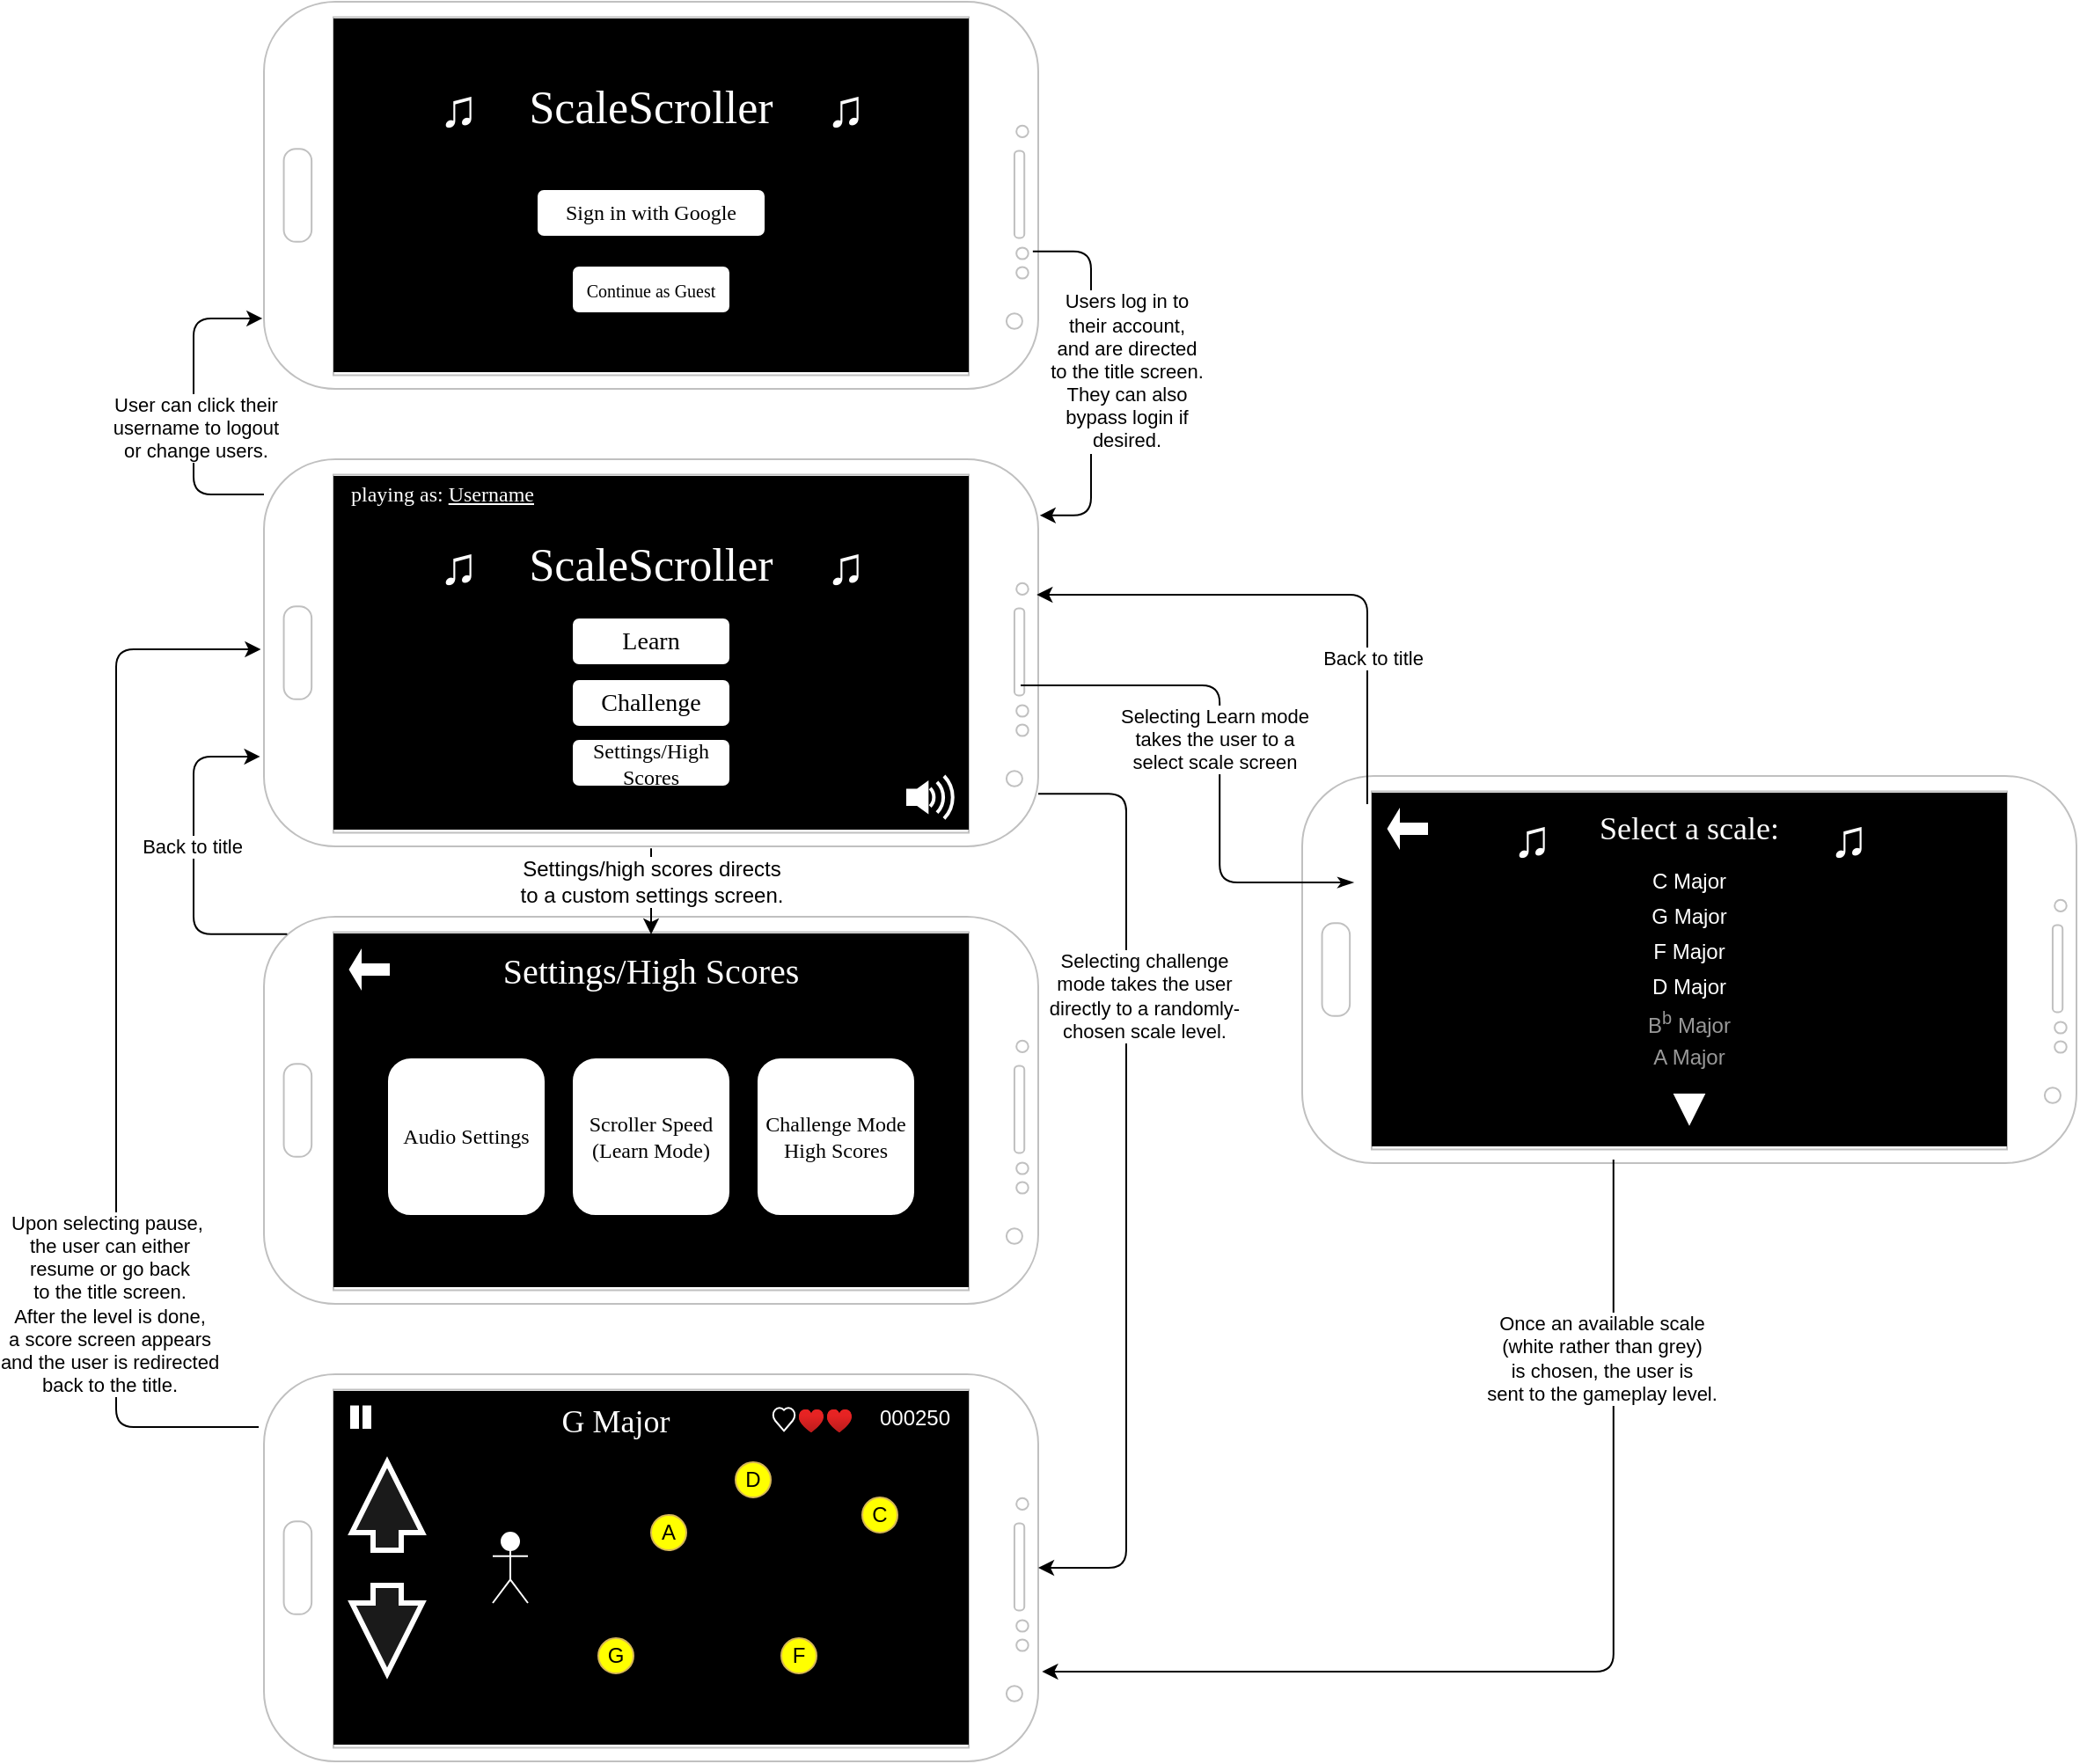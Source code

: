 <mxfile version="13.9.0" type="device"><diagram id="0OVlPYoQBOoQEo0D64S6" name="Page-1"><mxGraphModel dx="460" dy="752" grid="1" gridSize="10" guides="1" tooltips="1" connect="1" arrows="1" fold="1" page="1" pageScale="1" pageWidth="850" pageHeight="1100" math="0" shadow="0"><root><mxCell id="0"/><mxCell id="1" parent="0"/><mxCell id="xfNuSFFdNx6RBjtULfGW-15" value="" style="group" parent="1" vertex="1" connectable="0"><mxGeometry x="180" y="280" width="440" height="220" as="geometry"/></mxCell><mxCell id="xfNuSFFdNx6RBjtULfGW-1" value="" style="verticalLabelPosition=bottom;verticalAlign=top;html=1;shadow=0;dashed=0;strokeWidth=1;shape=mxgraph.android.phone2;strokeColor=#c0c0c0;direction=south;" parent="xfNuSFFdNx6RBjtULfGW-15" vertex="1"><mxGeometry width="440" height="220" as="geometry"/></mxCell><mxCell id="xfNuSFFdNx6RBjtULfGW-3" value="" style="rounded=0;whiteSpace=wrap;html=1;fillColor=#000000;" parent="xfNuSFFdNx6RBjtULfGW-15" vertex="1"><mxGeometry x="40" y="10" width="360" height="200" as="geometry"/></mxCell><mxCell id="xfNuSFFdNx6RBjtULfGW-4" value="&lt;font style=&quot;font-size: 26px&quot; color=&quot;#ffffff&quot; face=&quot;Georgia&quot;&gt;ScaleScroller&lt;/font&gt;" style="text;html=1;align=center;verticalAlign=middle;whiteSpace=wrap;rounded=0;" parent="xfNuSFFdNx6RBjtULfGW-15" vertex="1"><mxGeometry x="140" y="40" width="160" height="40" as="geometry"/></mxCell><mxCell id="xfNuSFFdNx6RBjtULfGW-6" value="&lt;font style=&quot;font-size: 30px&quot;&gt;♫&lt;/font&gt;" style="text;html=1;align=center;verticalAlign=middle;resizable=0;points=[];autosize=1;fontColor=#FFFFFF;" parent="xfNuSFFdNx6RBjtULfGW-15" vertex="1"><mxGeometry x="90" y="45" width="40" height="30" as="geometry"/></mxCell><mxCell id="xfNuSFFdNx6RBjtULfGW-7" value="&lt;font style=&quot;font-size: 30px&quot;&gt;♫&lt;/font&gt;" style="text;html=1;align=center;verticalAlign=middle;resizable=0;points=[];autosize=1;fontColor=#FFFFFF;" parent="xfNuSFFdNx6RBjtULfGW-15" vertex="1"><mxGeometry x="310" y="45" width="40" height="30" as="geometry"/></mxCell><mxCell id="xfNuSFFdNx6RBjtULfGW-8" value="" style="rounded=1;whiteSpace=wrap;html=1;" parent="xfNuSFFdNx6RBjtULfGW-15" vertex="1"><mxGeometry x="175" y="90" width="90" height="27" as="geometry"/></mxCell><mxCell id="xfNuSFFdNx6RBjtULfGW-9" value="" style="rounded=1;whiteSpace=wrap;html=1;" parent="xfNuSFFdNx6RBjtULfGW-15" vertex="1"><mxGeometry x="175" y="125" width="90" height="27" as="geometry"/></mxCell><mxCell id="xfNuSFFdNx6RBjtULfGW-10" value="" style="rounded=1;whiteSpace=wrap;html=1;" parent="xfNuSFFdNx6RBjtULfGW-15" vertex="1"><mxGeometry x="175" y="159" width="90" height="27" as="geometry"/></mxCell><mxCell id="xfNuSFFdNx6RBjtULfGW-11" value="&lt;font style=&quot;font-size: 14px&quot; face=&quot;Georgia&quot;&gt;Learn&lt;/font&gt;" style="text;html=1;strokeColor=none;fillColor=none;align=center;verticalAlign=middle;whiteSpace=wrap;rounded=0;" parent="xfNuSFFdNx6RBjtULfGW-15" vertex="1"><mxGeometry x="170" y="93.5" width="100" height="20" as="geometry"/></mxCell><mxCell id="xfNuSFFdNx6RBjtULfGW-12" value="&lt;font style=&quot;font-size: 14px&quot; face=&quot;Georgia&quot;&gt;Challenge&lt;/font&gt;" style="text;html=1;strokeColor=none;fillColor=none;align=center;verticalAlign=middle;whiteSpace=wrap;rounded=0;" parent="xfNuSFFdNx6RBjtULfGW-15" vertex="1"><mxGeometry x="170" y="128.5" width="100" height="20" as="geometry"/></mxCell><mxCell id="xfNuSFFdNx6RBjtULfGW-13" value="&lt;font style=&quot;font-size: 12px&quot; face=&quot;Georgia&quot;&gt;Settings/High Scores&lt;/font&gt;" style="text;html=1;strokeColor=none;fillColor=none;align=center;verticalAlign=middle;whiteSpace=wrap;rounded=0;" parent="xfNuSFFdNx6RBjtULfGW-15" vertex="1"><mxGeometry x="170" y="162.5" width="100" height="20" as="geometry"/></mxCell><mxCell id="xfNuSFFdNx6RBjtULfGW-14" value="" style="html=1;verticalLabelPosition=bottom;align=center;labelBackgroundColor=#ffffff;verticalAlign=top;strokeWidth=2;shadow=0;dashed=0;shape=mxgraph.ios7.icons.volume_2;pointerEvents=1;fontColor=#FFFFFF;fillColor=#FFFFFF;strokeColor=#FFFFFF;" parent="xfNuSFFdNx6RBjtULfGW-15" vertex="1"><mxGeometry x="366" y="180" width="27" height="24.2" as="geometry"/></mxCell><mxCell id="xfNuSFFdNx6RBjtULfGW-140" value="&lt;font face=&quot;Georgia&quot;&gt;playing as: &lt;u&gt;Username&lt;/u&gt;&lt;/font&gt;" style="text;html=1;align=center;verticalAlign=middle;resizable=0;points=[];autosize=1;fontColor=#FFFFFF;" parent="xfNuSFFdNx6RBjtULfGW-15" vertex="1"><mxGeometry x="36" y="10" width="130" height="20" as="geometry"/></mxCell><mxCell id="xfNuSFFdNx6RBjtULfGW-17" value="" style="group" parent="1" vertex="1" connectable="0"><mxGeometry x="180" y="540" width="440" height="338" as="geometry"/></mxCell><mxCell id="xfNuSFFdNx6RBjtULfGW-144" value="" style="group" parent="xfNuSFFdNx6RBjtULfGW-17" vertex="1" connectable="0"><mxGeometry width="440" height="220" as="geometry"/></mxCell><mxCell id="xfNuSFFdNx6RBjtULfGW-18" value="" style="verticalLabelPosition=bottom;verticalAlign=top;html=1;shadow=0;dashed=0;strokeWidth=1;shape=mxgraph.android.phone2;strokeColor=#c0c0c0;direction=south;" parent="xfNuSFFdNx6RBjtULfGW-144" vertex="1"><mxGeometry width="440" height="220" as="geometry"/></mxCell><mxCell id="xfNuSFFdNx6RBjtULfGW-19" value="" style="rounded=0;whiteSpace=wrap;html=1;fillColor=#000000;" parent="xfNuSFFdNx6RBjtULfGW-144" vertex="1"><mxGeometry x="40" y="10" width="360" height="200" as="geometry"/></mxCell><mxCell id="xfNuSFFdNx6RBjtULfGW-20" value="&lt;font style=&quot;font-size: 20px&quot; color=&quot;#ffffff&quot; face=&quot;Georgia&quot;&gt;Settings/High Scores&lt;/font&gt;" style="text;html=1;align=center;verticalAlign=middle;whiteSpace=wrap;rounded=0;" parent="xfNuSFFdNx6RBjtULfGW-144" vertex="1"><mxGeometry x="125" y="10" width="190" height="40" as="geometry"/></mxCell><mxCell id="xfNuSFFdNx6RBjtULfGW-23" value="&lt;font face=&quot;Georgia&quot;&gt;Audio Settings&lt;/font&gt;" style="rounded=1;whiteSpace=wrap;html=1;" parent="xfNuSFFdNx6RBjtULfGW-144" vertex="1"><mxGeometry x="70" y="80" width="90" height="90" as="geometry"/></mxCell><mxCell id="xfNuSFFdNx6RBjtULfGW-36" value="&lt;span&gt;&lt;font face=&quot;Georgia&quot;&gt;Challenge Mode High Scores&lt;/font&gt;&lt;/span&gt;" style="rounded=1;whiteSpace=wrap;html=1;" parent="xfNuSFFdNx6RBjtULfGW-144" vertex="1"><mxGeometry x="280" y="80" width="90" height="90" as="geometry"/></mxCell><mxCell id="xfNuSFFdNx6RBjtULfGW-35" value="&lt;font face=&quot;Georgia&quot;&gt;Scroller Speed&lt;br&gt;(Learn Mode)&lt;/font&gt;" style="rounded=1;whiteSpace=wrap;html=1;" parent="xfNuSFFdNx6RBjtULfGW-144" vertex="1"><mxGeometry x="175" y="80" width="90" height="90" as="geometry"/></mxCell><mxCell id="xfNuSFFdNx6RBjtULfGW-141" value="" style="shape=singleArrow;direction=west;whiteSpace=wrap;html=1;sketch=0;strokeColor=#FFFFFF;strokeWidth=3;fillColor=#ffffff;fontColor=#FFFFFF;" parent="xfNuSFFdNx6RBjtULfGW-144" vertex="1"><mxGeometry x="50" y="23.36" width="20" height="13.28" as="geometry"/></mxCell><mxCell id="xfNuSFFdNx6RBjtULfGW-37" value="" style="group" parent="1" vertex="1" connectable="0"><mxGeometry x="180" y="800" width="440" height="220" as="geometry"/></mxCell><mxCell id="xfNuSFFdNx6RBjtULfGW-38" value="" style="verticalLabelPosition=bottom;verticalAlign=top;html=1;shadow=0;dashed=0;strokeWidth=1;shape=mxgraph.android.phone2;strokeColor=#c0c0c0;direction=south;" parent="xfNuSFFdNx6RBjtULfGW-37" vertex="1"><mxGeometry width="440" height="220" as="geometry"/></mxCell><mxCell id="xfNuSFFdNx6RBjtULfGW-39" value="" style="rounded=0;whiteSpace=wrap;html=1;fillColor=#000000;" parent="xfNuSFFdNx6RBjtULfGW-37" vertex="1"><mxGeometry x="40" y="10" width="360" height="200" as="geometry"/></mxCell><mxCell id="xfNuSFFdNx6RBjtULfGW-50" value="Actor" style="shape=umlActor;verticalLabelPosition=bottom;verticalAlign=top;html=1;outlineConnect=0;textOpacity=0;strokeColor=#FFFFFF;" parent="xfNuSFFdNx6RBjtULfGW-37" vertex="1"><mxGeometry x="130" y="90" width="20" height="40" as="geometry"/></mxCell><mxCell id="xfNuSFFdNx6RBjtULfGW-51" value="" style="html=1;shadow=0;dashed=0;align=center;verticalAlign=middle;shape=mxgraph.arrows2.arrow;dy=0.6;dx=40;direction=north;notch=0;fillColor=#1A1A1A;strokeColor=#FFFFFF;strokeWidth=3;" parent="xfNuSFFdNx6RBjtULfGW-37" vertex="1"><mxGeometry x="50" y="50" width="40" height="50" as="geometry"/></mxCell><mxCell id="xfNuSFFdNx6RBjtULfGW-52" value="" style="html=1;shadow=0;dashed=0;align=center;verticalAlign=middle;shape=mxgraph.arrows2.arrow;dy=0.6;dx=40;direction=south;notch=0;fillColor=#1A1A1A;strokeColor=#FFFFFF;strokeWidth=3;" parent="xfNuSFFdNx6RBjtULfGW-37" vertex="1"><mxGeometry x="50" y="120" width="40" height="50" as="geometry"/></mxCell><mxCell id="xfNuSFFdNx6RBjtULfGW-81" value="" style="shape=image;html=1;verticalAlign=top;verticalLabelPosition=bottom;labelBackgroundColor=#ffffff;imageAspect=0;aspect=fixed;image=https://cdn3.iconfinder.com/data/icons/49handdrawing/128x128/hint.png;sketch=0;strokeColor=#FFFFFF;strokeWidth=3;fillColor=#FFFFFF;fontColor=#FFFFFF;" parent="xfNuSFFdNx6RBjtULfGW-37" vertex="1"><mxGeometry x="130" y="70" width="30" height="30" as="geometry"/></mxCell><mxCell id="xfNuSFFdNx6RBjtULfGW-114" value="&lt;font style=&quot;font-size: 18px&quot; face=&quot;Georgia&quot; color=&quot;#ffffff&quot;&gt;G Major&lt;/font&gt;" style="text;html=1;strokeColor=none;fillColor=none;align=center;verticalAlign=middle;whiteSpace=wrap;rounded=0;" parent="xfNuSFFdNx6RBjtULfGW-37" vertex="1"><mxGeometry x="160" y="16.72" width="80" height="20" as="geometry"/></mxCell><mxCell id="xfNuSFFdNx6RBjtULfGW-115" value="" style="aspect=fixed;html=1;points=[];align=center;image;fontSize=12;image=img/lib/azure2/general/Heart.svg;fillColor=#000000;" parent="xfNuSFFdNx6RBjtULfGW-37" vertex="1"><mxGeometry x="320" y="20" width="14" height="13.13" as="geometry"/></mxCell><mxCell id="xfNuSFFdNx6RBjtULfGW-116" value="" style="aspect=fixed;html=1;points=[];align=center;image;fontSize=12;image=img/lib/azure2/general/Heart.svg;fillColor=#000000;" parent="xfNuSFFdNx6RBjtULfGW-37" vertex="1"><mxGeometry x="304" y="20" width="14" height="13.13" as="geometry"/></mxCell><mxCell id="xfNuSFFdNx6RBjtULfGW-117" value="" style="verticalLabelPosition=bottom;verticalAlign=top;html=1;shape=mxgraph.basic.heart;strokeColor=#FFFFFF;fillColor=#000000;" parent="xfNuSFFdNx6RBjtULfGW-37" vertex="1"><mxGeometry x="289" y="18.72" width="13" height="13.43" as="geometry"/></mxCell><mxCell id="xfNuSFFdNx6RBjtULfGW-118" value="000250" style="text;html=1;strokeColor=none;align=center;verticalAlign=middle;whiteSpace=wrap;rounded=0;fontColor=#FFFFFF;" parent="xfNuSFFdNx6RBjtULfGW-37" vertex="1"><mxGeometry x="350" y="15.43" width="40" height="20" as="geometry"/></mxCell><mxCell id="xfNuSFFdNx6RBjtULfGW-120" value="" style="ellipse;whiteSpace=wrap;html=1;aspect=fixed;strokeColor=#d6b656;fillColor=#FFFF00;" parent="xfNuSFFdNx6RBjtULfGW-37" vertex="1"><mxGeometry x="220" y="80" width="20" height="20" as="geometry"/></mxCell><mxCell id="xfNuSFFdNx6RBjtULfGW-121" value="" style="ellipse;whiteSpace=wrap;html=1;aspect=fixed;strokeColor=#d6b656;fillColor=#FFFF00;" parent="xfNuSFFdNx6RBjtULfGW-37" vertex="1"><mxGeometry x="268" y="50" width="20" height="20" as="geometry"/></mxCell><mxCell id="xfNuSFFdNx6RBjtULfGW-122" value="" style="ellipse;whiteSpace=wrap;html=1;aspect=fixed;strokeColor=#d6b656;fillColor=#FFFF00;" parent="xfNuSFFdNx6RBjtULfGW-37" vertex="1"><mxGeometry x="190" y="150" width="20" height="20" as="geometry"/></mxCell><mxCell id="xfNuSFFdNx6RBjtULfGW-123" value="" style="ellipse;whiteSpace=wrap;html=1;aspect=fixed;strokeColor=#d6b656;fillColor=#FFFF00;" parent="xfNuSFFdNx6RBjtULfGW-37" vertex="1"><mxGeometry x="294" y="150" width="20" height="20" as="geometry"/></mxCell><mxCell id="xfNuSFFdNx6RBjtULfGW-124" value="" style="ellipse;whiteSpace=wrap;html=1;aspect=fixed;strokeColor=#d6b656;fillColor=#FFFF00;" parent="xfNuSFFdNx6RBjtULfGW-37" vertex="1"><mxGeometry x="340" y="70" width="20" height="20" as="geometry"/></mxCell><mxCell id="xfNuSFFdNx6RBjtULfGW-125" value="G" style="text;html=1;strokeColor=none;fillColor=none;align=center;verticalAlign=middle;whiteSpace=wrap;rounded=0;" parent="xfNuSFFdNx6RBjtULfGW-37" vertex="1"><mxGeometry x="190" y="150" width="20" height="20" as="geometry"/></mxCell><mxCell id="xfNuSFFdNx6RBjtULfGW-126" value="C" style="text;html=1;strokeColor=none;fillColor=none;align=center;verticalAlign=middle;whiteSpace=wrap;rounded=0;" parent="xfNuSFFdNx6RBjtULfGW-37" vertex="1"><mxGeometry x="340" y="70" width="20" height="20" as="geometry"/></mxCell><mxCell id="xfNuSFFdNx6RBjtULfGW-127" value="D" style="text;html=1;strokeColor=none;fillColor=none;align=center;verticalAlign=middle;whiteSpace=wrap;rounded=0;" parent="xfNuSFFdNx6RBjtULfGW-37" vertex="1"><mxGeometry x="268" y="50" width="20" height="20" as="geometry"/></mxCell><mxCell id="xfNuSFFdNx6RBjtULfGW-128" value="A" style="text;html=1;strokeColor=none;fillColor=none;align=center;verticalAlign=middle;whiteSpace=wrap;rounded=0;" parent="xfNuSFFdNx6RBjtULfGW-37" vertex="1"><mxGeometry x="220" y="80" width="20" height="20" as="geometry"/></mxCell><mxCell id="xfNuSFFdNx6RBjtULfGW-129" value="F" style="text;html=1;strokeColor=none;fillColor=none;align=center;verticalAlign=middle;whiteSpace=wrap;rounded=0;" parent="xfNuSFFdNx6RBjtULfGW-37" vertex="1"><mxGeometry x="294" y="150" width="20" height="20" as="geometry"/></mxCell><mxCell id="xfNuSFFdNx6RBjtULfGW-143" value="" style="html=1;verticalLabelPosition=bottom;align=center;labelBackgroundColor=#ffffff;verticalAlign=top;strokeWidth=2;shadow=0;dashed=0;shape=mxgraph.ios7.icons.pause;pointerEvents=1;sketch=0;fillColor=#ffffff;fontColor=#FFFFFF;strokeColor=#FFFFFF;" parent="xfNuSFFdNx6RBjtULfGW-37" vertex="1"><mxGeometry x="50" y="18.72" width="10" height="11.28" as="geometry"/></mxCell><mxCell id="xfNuSFFdNx6RBjtULfGW-145" value="" style="group" parent="1" vertex="1" connectable="0"><mxGeometry x="180" y="20" width="440" height="220" as="geometry"/></mxCell><mxCell id="xfNuSFFdNx6RBjtULfGW-146" value="" style="verticalLabelPosition=bottom;verticalAlign=top;html=1;shadow=0;dashed=0;strokeWidth=1;shape=mxgraph.android.phone2;strokeColor=#c0c0c0;direction=south;" parent="xfNuSFFdNx6RBjtULfGW-145" vertex="1"><mxGeometry width="440" height="220" as="geometry"/></mxCell><mxCell id="xfNuSFFdNx6RBjtULfGW-159" value="" style="group" parent="xfNuSFFdNx6RBjtULfGW-145" vertex="1" connectable="0"><mxGeometry x="40" y="10" width="360" height="200" as="geometry"/></mxCell><mxCell id="xfNuSFFdNx6RBjtULfGW-147" value="" style="rounded=0;whiteSpace=wrap;html=1;fillColor=#000000;" parent="xfNuSFFdNx6RBjtULfGW-159" vertex="1"><mxGeometry width="360" height="200" as="geometry"/></mxCell><mxCell id="xfNuSFFdNx6RBjtULfGW-148" value="&lt;font style=&quot;font-size: 26px&quot; color=&quot;#ffffff&quot; face=&quot;Georgia&quot;&gt;ScaleScroller&lt;/font&gt;" style="text;html=1;align=center;verticalAlign=middle;whiteSpace=wrap;rounded=0;" parent="xfNuSFFdNx6RBjtULfGW-159" vertex="1"><mxGeometry x="100" y="30" width="160" height="40" as="geometry"/></mxCell><mxCell id="xfNuSFFdNx6RBjtULfGW-149" value="&lt;font style=&quot;font-size: 30px&quot;&gt;♫&lt;/font&gt;" style="text;html=1;align=center;verticalAlign=middle;resizable=0;points=[];autosize=1;fontColor=#FFFFFF;" parent="xfNuSFFdNx6RBjtULfGW-159" vertex="1"><mxGeometry x="50" y="35" width="40" height="30" as="geometry"/></mxCell><mxCell id="xfNuSFFdNx6RBjtULfGW-150" value="&lt;font style=&quot;font-size: 30px&quot;&gt;♫&lt;/font&gt;" style="text;html=1;align=center;verticalAlign=middle;resizable=0;points=[];autosize=1;fontColor=#FFFFFF;" parent="xfNuSFFdNx6RBjtULfGW-159" vertex="1"><mxGeometry x="270" y="35" width="40" height="30" as="geometry"/></mxCell><mxCell id="xfNuSFFdNx6RBjtULfGW-153" value="" style="rounded=1;whiteSpace=wrap;html=1;" parent="xfNuSFFdNx6RBjtULfGW-159" vertex="1"><mxGeometry x="115" y="96.5" width="130" height="27" as="geometry"/></mxCell><mxCell id="xfNuSFFdNx6RBjtULfGW-156" value="&lt;font style=&quot;font-size: 12px&quot; face=&quot;Georgia&quot;&gt;Sign in with Google&lt;/font&gt;" style="text;html=1;strokeColor=none;fillColor=none;align=center;verticalAlign=middle;whiteSpace=wrap;rounded=0;" parent="xfNuSFFdNx6RBjtULfGW-159" vertex="1"><mxGeometry x="125" y="100" width="110" height="20" as="geometry"/></mxCell><mxCell id="TrDLeC0WdqbpXyEEA1RU-10" value="" style="rounded=1;whiteSpace=wrap;html=1;" vertex="1" parent="xfNuSFFdNx6RBjtULfGW-159"><mxGeometry x="135" y="140" width="90" height="27" as="geometry"/></mxCell><mxCell id="TrDLeC0WdqbpXyEEA1RU-11" value="&lt;font style=&quot;font-size: 10px&quot; face=&quot;Georgia&quot;&gt;Continue as Guest&lt;/font&gt;" style="text;html=1;strokeColor=none;fillColor=none;align=center;verticalAlign=middle;whiteSpace=wrap;rounded=0;" vertex="1" parent="xfNuSFFdNx6RBjtULfGW-159"><mxGeometry x="130" y="143.5" width="100" height="20" as="geometry"/></mxCell><mxCell id="xfNuSFFdNx6RBjtULfGW-160" value="" style="edgeStyle=orthogonalEdgeStyle;fontSize=12;html=1;endArrow=classic;endFill=1;exitX=0.645;exitY=0.007;exitDx=0;exitDy=0;exitPerimeter=0;entryX=0.145;entryY=-0.002;entryDx=0;entryDy=0;entryPerimeter=0;" parent="1" source="xfNuSFFdNx6RBjtULfGW-146" target="xfNuSFFdNx6RBjtULfGW-1" edge="1"><mxGeometry width="100" height="100" relative="1" as="geometry"><mxPoint x="630" y="220" as="sourcePoint"/><mxPoint x="690" y="130" as="targetPoint"/><Array as="points"><mxPoint x="650" y="162"/><mxPoint x="650" y="312"/></Array></mxGeometry></mxCell><mxCell id="xfNuSFFdNx6RBjtULfGW-163" value="&lt;font color=&quot;#000000&quot;&gt;Users log in to&lt;br&gt;their account,&lt;br&gt;and are directed&lt;br&gt;to the title screen.&lt;br&gt;They can also&lt;br&gt;bypass login if&lt;br&gt;desired.&lt;br&gt;&lt;/font&gt;" style="edgeLabel;html=1;align=center;verticalAlign=middle;resizable=0;points=[];fontColor=#FFFFFF;" parent="xfNuSFFdNx6RBjtULfGW-160" vertex="1" connectable="0"><mxGeometry x="-0.773" y="-20" relative="1" as="geometry"><mxPoint x="29.08" y="48.1" as="offset"/></mxGeometry></mxCell><mxCell id="xfNuSFFdNx6RBjtULfGW-165" value="" style="fontSize=12;html=1;endArrow=none;endFill=0;entryX=0.045;entryY=0.97;entryDx=0;entryDy=0;entryPerimeter=0;edgeStyle=orthogonalEdgeStyle;exitX=0.768;exitY=1.005;exitDx=0;exitDy=0;exitPerimeter=0;startArrow=classic;startFill=1;" parent="1" source="xfNuSFFdNx6RBjtULfGW-1" target="xfNuSFFdNx6RBjtULfGW-18" edge="1"><mxGeometry width="100" height="100" relative="1" as="geometry"><mxPoint x="140" y="450" as="sourcePoint"/><mxPoint x="270" y="570" as="targetPoint"/><Array as="points"><mxPoint x="140" y="449"/><mxPoint x="140" y="550"/></Array></mxGeometry></mxCell><mxCell id="xfNuSFFdNx6RBjtULfGW-167" value="&lt;font color=&quot;#000000&quot;&gt;Back to title&lt;/font&gt;" style="edgeLabel;html=1;align=center;verticalAlign=middle;resizable=0;points=[];fontColor=#FFFFFF;" parent="xfNuSFFdNx6RBjtULfGW-165" vertex="1" connectable="0"><mxGeometry x="0.165" y="-1" relative="1" as="geometry"><mxPoint y="-23.2" as="offset"/></mxGeometry></mxCell><mxCell id="xfNuSFFdNx6RBjtULfGW-168" value="Settings/high scores directs&lt;br&gt;to a custom settings screen." style="fontSize=12;html=1;endArrow=none;endFill=0;entryX=1.005;entryY=0.5;entryDx=0;entryDy=0;entryPerimeter=0;exitX=0.5;exitY=0;exitDx=0;exitDy=0;startArrow=classic;startFill=1;" parent="1" source="xfNuSFFdNx6RBjtULfGW-20" target="xfNuSFFdNx6RBjtULfGW-1" edge="1"><mxGeometry x="0.227" width="100" height="100" relative="1" as="geometry"><mxPoint x="420" y="590" as="sourcePoint"/><mxPoint x="520" y="490" as="targetPoint"/><mxPoint as="offset"/></mxGeometry></mxCell><mxCell id="xfNuSFFdNx6RBjtULfGW-169" value="" style="edgeStyle=orthogonalEdgeStyle;fontSize=12;html=1;endArrow=none;endFill=0;exitX=0.491;exitY=0.995;exitDx=0;exitDy=0;exitPerimeter=0;startArrow=classic;startFill=1;" parent="1" edge="1"><mxGeometry width="100" height="100" relative="1" as="geometry"><mxPoint x="178.2" y="388.02" as="sourcePoint"/><mxPoint x="177" y="830" as="targetPoint"/><Array as="points"><mxPoint x="96" y="388"/><mxPoint x="96" y="830"/></Array></mxGeometry></mxCell><mxCell id="xfNuSFFdNx6RBjtULfGW-170" value="&lt;font color=&quot;#000000&quot;&gt;Upon selecting pause,&amp;nbsp;&lt;br&gt;the user can either&lt;br&gt;resume or go back&lt;br&gt;to the title screen.&lt;br&gt;After the level is done,&lt;br&gt;a score screen appears&lt;br&gt;and the user is redirected&lt;br&gt;back to the title.&lt;br&gt;&lt;/font&gt;" style="edgeLabel;html=1;align=center;verticalAlign=middle;resizable=0;points=[];fontColor=#FFFFFF;" parent="xfNuSFFdNx6RBjtULfGW-169" vertex="1" connectable="0"><mxGeometry x="0.577" y="-4" relative="1" as="geometry"><mxPoint y="-22.8" as="offset"/></mxGeometry></mxCell><mxCell id="9sz9XXo2eKdFtHF5-nZc-1" value="" style="fontSize=12;html=1;endArrow=none;endFill=0;entryX=0.091;entryY=1;entryDx=0;entryDy=0;entryPerimeter=0;exitX=0.818;exitY=1.002;exitDx=0;exitDy=0;exitPerimeter=0;edgeStyle=orthogonalEdgeStyle;startArrow=classic;startFill=1;" parent="1" source="xfNuSFFdNx6RBjtULfGW-146" target="xfNuSFFdNx6RBjtULfGW-1" edge="1"><mxGeometry width="100" height="100" relative="1" as="geometry"><mxPoint x="60" y="310" as="sourcePoint"/><mxPoint x="160" y="210" as="targetPoint"/><Array as="points"><mxPoint x="140" y="200"/><mxPoint x="140" y="300"/></Array></mxGeometry></mxCell><mxCell id="9sz9XXo2eKdFtHF5-nZc-2" value="User can click their&lt;br&gt;username to logout&lt;br&gt;or change users." style="edgeLabel;html=1;align=center;verticalAlign=middle;resizable=0;points=[];" parent="9sz9XXo2eKdFtHF5-nZc-1" vertex="1" connectable="0"><mxGeometry x="0.129" y="1" relative="1" as="geometry"><mxPoint as="offset"/></mxGeometry></mxCell><mxCell id="BvI99tYybX0NnMJR6K1L-1" value="" style="group" parent="1" vertex="1" connectable="0"><mxGeometry x="770" y="460" width="440" height="250" as="geometry"/></mxCell><mxCell id="BvI99tYybX0NnMJR6K1L-2" value="" style="verticalLabelPosition=bottom;verticalAlign=top;html=1;shadow=0;dashed=0;strokeWidth=1;shape=mxgraph.android.phone2;strokeColor=#c0c0c0;direction=south;" parent="BvI99tYybX0NnMJR6K1L-1" vertex="1"><mxGeometry width="440" height="220" as="geometry"/></mxCell><mxCell id="BvI99tYybX0NnMJR6K1L-3" value="" style="group" parent="BvI99tYybX0NnMJR6K1L-1" vertex="1" connectable="0"><mxGeometry x="40" y="10" width="360" height="240" as="geometry"/></mxCell><mxCell id="BvI99tYybX0NnMJR6K1L-4" value="" style="rounded=0;whiteSpace=wrap;html=1;fillColor=#000000;" parent="BvI99tYybX0NnMJR6K1L-3" vertex="1"><mxGeometry width="360" height="200" as="geometry"/></mxCell><mxCell id="BvI99tYybX0NnMJR6K1L-5" value="&lt;font style=&quot;font-size: 18px&quot; color=&quot;#ffffff&quot; face=&quot;Georgia&quot;&gt;Select a scale:&lt;/font&gt;" style="text;html=1;align=center;verticalAlign=middle;whiteSpace=wrap;rounded=0;" parent="BvI99tYybX0NnMJR6K1L-3" vertex="1"><mxGeometry x="100" width="160" height="40" as="geometry"/></mxCell><mxCell id="BvI99tYybX0NnMJR6K1L-10" value="&lt;font color=&quot;#ffffff&quot;&gt;C Major&lt;/font&gt;" style="text;html=1;strokeColor=none;fillColor=none;align=center;verticalAlign=middle;whiteSpace=wrap;rounded=0;" parent="BvI99tYybX0NnMJR6K1L-3" vertex="1"><mxGeometry x="150" y="40" width="60" height="20" as="geometry"/></mxCell><mxCell id="BvI99tYybX0NnMJR6K1L-12" value="&lt;font color=&quot;#999999&quot;&gt;A Major&lt;/font&gt;" style="text;html=1;strokeColor=none;fillColor=none;align=center;verticalAlign=middle;whiteSpace=wrap;rounded=0;" parent="BvI99tYybX0NnMJR6K1L-3" vertex="1"><mxGeometry x="150" y="140" width="60" height="20" as="geometry"/></mxCell><mxCell id="BvI99tYybX0NnMJR6K1L-14" value="&lt;font color=&quot;#ffffff&quot;&gt;D Major&lt;/font&gt;" style="text;html=1;strokeColor=none;fillColor=none;align=center;verticalAlign=middle;whiteSpace=wrap;rounded=0;" parent="BvI99tYybX0NnMJR6K1L-3" vertex="1"><mxGeometry x="150" y="100" width="60" height="20" as="geometry"/></mxCell><mxCell id="BvI99tYybX0NnMJR6K1L-13" value="&lt;font color=&quot;#ffffff&quot;&gt;F Major&lt;/font&gt;" style="text;html=1;strokeColor=none;fillColor=none;align=center;verticalAlign=middle;whiteSpace=wrap;rounded=0;" parent="BvI99tYybX0NnMJR6K1L-3" vertex="1"><mxGeometry x="150" y="80" width="60" height="20" as="geometry"/></mxCell><mxCell id="BvI99tYybX0NnMJR6K1L-11" value="&lt;font color=&quot;#ffffff&quot;&gt;G Major&lt;/font&gt;" style="text;html=1;strokeColor=none;fillColor=none;align=center;verticalAlign=middle;whiteSpace=wrap;rounded=0;" parent="BvI99tYybX0NnMJR6K1L-3" vertex="1"><mxGeometry x="150" y="60" width="60" height="20" as="geometry"/></mxCell><mxCell id="BvI99tYybX0NnMJR6K1L-15" value="&lt;font color=&quot;#999999&quot;&gt;B&lt;sup&gt;b&lt;/sup&gt; Major&lt;/font&gt;" style="text;html=1;strokeColor=none;fillColor=none;align=center;verticalAlign=middle;whiteSpace=wrap;rounded=0;" parent="BvI99tYybX0NnMJR6K1L-3" vertex="1"><mxGeometry x="150" y="120" width="60" height="20" as="geometry"/></mxCell><mxCell id="BvI99tYybX0NnMJR6K1L-21" value="" style="html=1;shadow=0;dashed=0;align=center;verticalAlign=middle;shape=mxgraph.arrows2.arrow;dy=0.6;dx=40;direction=south;notch=0;" parent="BvI99tYybX0NnMJR6K1L-3" vertex="1"><mxGeometry x="170" y="170" width="20" height="20" as="geometry"/></mxCell><mxCell id="BvI99tYybX0NnMJR6K1L-22" value="" style="shape=singleArrow;direction=west;whiteSpace=wrap;html=1;sketch=0;strokeColor=#FFFFFF;strokeWidth=3;fillColor=#ffffff;fontColor=#FFFFFF;" parent="BvI99tYybX0NnMJR6K1L-3" vertex="1"><mxGeometry x="10" y="13.36" width="20" height="13.28" as="geometry"/></mxCell><mxCell id="BvI99tYybX0NnMJR6K1L-23" value="&lt;font style=&quot;font-size: 30px&quot;&gt;♫&lt;/font&gt;" style="text;html=1;align=center;verticalAlign=middle;resizable=0;points=[];autosize=1;fontColor=#FFFFFF;" parent="BvI99tYybX0NnMJR6K1L-3" vertex="1"><mxGeometry x="70" y="10" width="40" height="30" as="geometry"/></mxCell><mxCell id="BvI99tYybX0NnMJR6K1L-24" value="&lt;font style=&quot;font-size: 30px&quot;&gt;♫&lt;/font&gt;" style="text;html=1;align=center;verticalAlign=middle;resizable=0;points=[];autosize=1;fontColor=#FFFFFF;" parent="BvI99tYybX0NnMJR6K1L-3" vertex="1"><mxGeometry x="250" y="10" width="40" height="30" as="geometry"/></mxCell><mxCell id="BvI99tYybX0NnMJR6K1L-25" value="" style="edgeStyle=orthogonalEdgeStyle;fontSize=12;html=1;endArrow=none;endFill=0;exitX=0.35;exitY=0.002;exitDx=0;exitDy=0;exitPerimeter=0;entryX=0.073;entryY=0.916;entryDx=0;entryDy=0;startArrow=classic;startFill=1;entryPerimeter=0;" parent="1" source="xfNuSFFdNx6RBjtULfGW-1" target="BvI99tYybX0NnMJR6K1L-2" edge="1"><mxGeometry width="100" height="100" relative="1" as="geometry"><mxPoint x="610" y="490" as="sourcePoint"/><mxPoint x="710" y="390" as="targetPoint"/><Array as="points"><mxPoint x="807" y="357"/></Array></mxGeometry></mxCell><mxCell id="BvI99tYybX0NnMJR6K1L-28" value="Back to title" style="edgeLabel;html=1;align=center;verticalAlign=middle;resizable=0;points=[];" parent="BvI99tYybX0NnMJR6K1L-25" vertex="1" connectable="0"><mxGeometry x="0.372" y="-27" relative="1" as="geometry"><mxPoint x="30.01" y="13.39" as="offset"/></mxGeometry></mxCell><mxCell id="BvI99tYybX0NnMJR6K1L-26" value="" style="edgeStyle=orthogonalEdgeStyle;fontSize=12;html=1;endArrow=classicThin;endFill=1;entryX=0.264;entryY=0.918;entryDx=0;entryDy=0;entryPerimeter=0;exitX=0.573;exitY=0.007;exitDx=0;exitDy=0;exitPerimeter=0;" parent="1" edge="1"><mxGeometry width="100" height="100" relative="1" as="geometry"><mxPoint x="610.0" y="408.5" as="sourcePoint"/><mxPoint x="799.16" y="520.52" as="targetPoint"/><Array as="points"><mxPoint x="723.08" y="408.44"/><mxPoint x="723.08" y="520.44"/></Array></mxGeometry></mxCell><mxCell id="BvI99tYybX0NnMJR6K1L-29" value="Selecting Learn mode &lt;br&gt;takes the user to a&lt;br&gt;select scale screen" style="edgeLabel;html=1;align=center;verticalAlign=middle;resizable=0;points=[];" parent="BvI99tYybX0NnMJR6K1L-26" vertex="1" connectable="0"><mxGeometry x="-0.448" y="-19" relative="1" as="geometry"><mxPoint x="27" y="11.5" as="offset"/></mxGeometry></mxCell><mxCell id="BvI99tYybX0NnMJR6K1L-32" value="" style="edgeStyle=orthogonalEdgeStyle;fontSize=12;html=1;endArrow=none;startArrow=classic;exitX=0.768;exitY=-0.005;exitDx=0;exitDy=0;exitPerimeter=0;entryX=0.991;entryY=0.598;entryDx=0;entryDy=0;entryPerimeter=0;startFill=1;endFill=0;" parent="1" source="xfNuSFFdNx6RBjtULfGW-38" target="BvI99tYybX0NnMJR6K1L-2" edge="1"><mxGeometry width="100" height="100" relative="1" as="geometry"><mxPoint x="820" y="990" as="sourcePoint"/><mxPoint x="920" y="890" as="targetPoint"/></mxGeometry></mxCell><mxCell id="BvI99tYybX0NnMJR6K1L-33" value="Once an available scale&lt;br&gt;(white rather than grey)&lt;br&gt;is chosen, the user is&lt;br&gt;sent to the gameplay level." style="edgeLabel;html=1;align=center;verticalAlign=middle;resizable=0;points=[];" parent="BvI99tYybX0NnMJR6K1L-32" vertex="1" connectable="0"><mxGeometry x="0.834" y="2" relative="1" as="geometry"><mxPoint x="-4.88" y="61.3" as="offset"/></mxGeometry></mxCell><mxCell id="BvI99tYybX0NnMJR6K1L-34" value="" style="edgeStyle=orthogonalEdgeStyle;fontSize=12;html=1;endArrow=none;startArrow=classic;entryX=0.864;entryY=0;entryDx=0;entryDy=0;entryPerimeter=0;startFill=1;endFill=0;" parent="1" source="xfNuSFFdNx6RBjtULfGW-38" target="xfNuSFFdNx6RBjtULfGW-1" edge="1"><mxGeometry width="100" height="100" relative="1" as="geometry"><mxPoint x="710" y="880" as="sourcePoint"/><mxPoint x="710" y="600" as="targetPoint"/><Array as="points"><mxPoint x="670" y="910"/><mxPoint x="670" y="470"/></Array></mxGeometry></mxCell><mxCell id="BvI99tYybX0NnMJR6K1L-35" value="Selecting challenge&lt;br&gt;mode takes the user&lt;br&gt;directly to a randomly-&lt;br&gt;chosen scale level." style="edgeLabel;html=1;align=center;verticalAlign=middle;resizable=0;points=[];" parent="BvI99tYybX0NnMJR6K1L-34" vertex="1" connectable="0"><mxGeometry x="0.215" relative="1" as="geometry"><mxPoint x="10" y="-47" as="offset"/></mxGeometry></mxCell></root></mxGraphModel></diagram></mxfile>